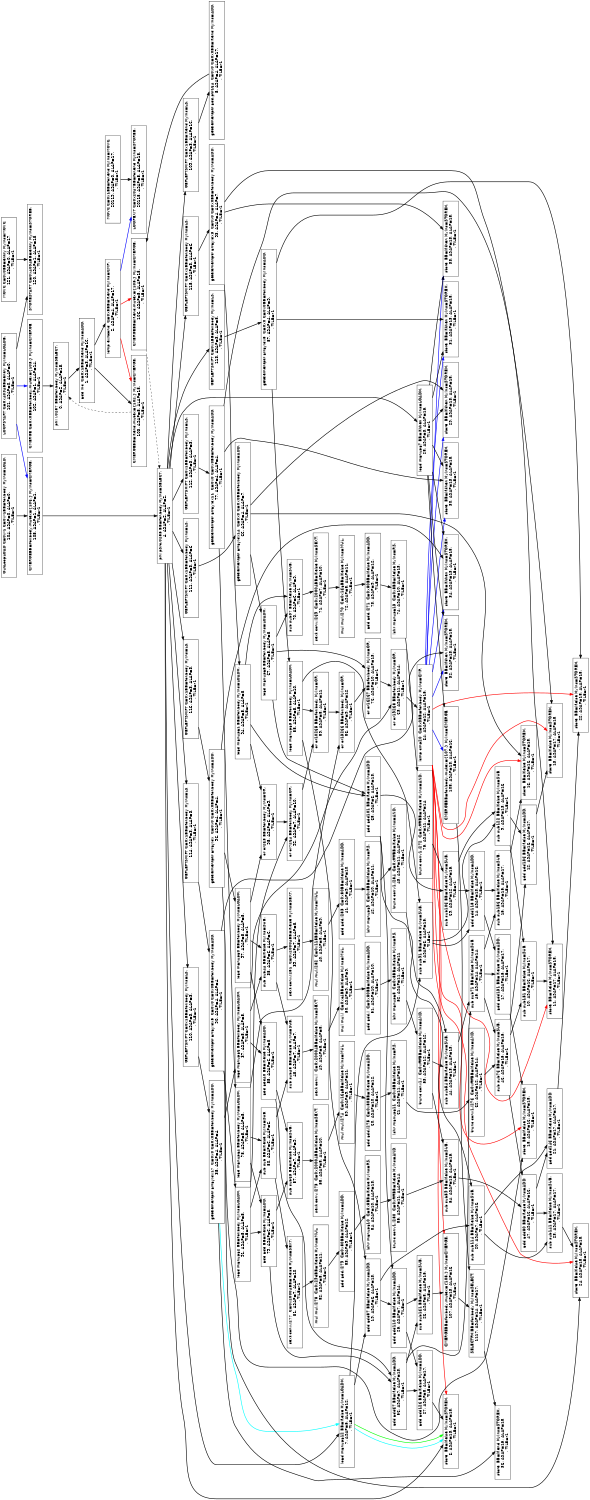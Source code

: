digraph Region_18 {
	graph [ nslimit = "1000.0",
	orientation = landscape,
		center = true,
	page = "8.5,11",
	compound=true,
	size = "10,7.5" ] ;
"Op_0" [ fontname = "Helvetica" shape = box, color = black,  label = " phi i.0287 BB=for.body HyIns=SELECT,
0, ASAP=2, ALAP=15,
, TILE=-1"]
"Op_4" [ fontname = "Helvetica" shape = box, color = black,  label = " phi pSrc.0285 BB=for.body HyIns=SELECT,
4, ASAP=2, ALAP=2,
, TILE=-1"]
"Op_35" [ fontname = "Helvetica" shape = box, color = black,  label = " getelementptr arrayidx17  C=0x0 C=0x0BB=for.body HyIns=ADD,
35, ASAP=4, ALAP=4,
, TILE=-1"]
"Op_63" [ fontname = "Helvetica" shape = box, color = black,  label = " or or19268 BB=for.body HyIns=OR,
63, ASAP=11, ALAP=14,
, TILE=-1"]
"Op_64" [ fontname = "Helvetica" shape = box, color = black,  label = " icmp cmp20  C=0x0BB=for.body HyIns=CMP,
64, ASAP=12, ALAP=15,
, TILE=-1"]
"Op_37" [ fontname = "Helvetica" shape = box, color = black,  label = " load manupa6 BB=for.body HyIns=LOADH,
37, ASAP=5, ALAP=5,
, TILE=-1"]
"Op_93" [ fontname = "Helvetica" shape = box, color = black,  label = " getelementptr arrayidx3  C=0x0 C=0x0BB=for.body HyIns=ADD,
93, ASAP=4, ALAP=7,
, TILE=-1"]
"Op_94" [ fontname = "Helvetica" shape = box, color = black,  label = " load manupa1 BB=for.body HyIns=LOADH,
94, ASAP=5, ALAP=8,
, TILE=-1"]
"Op_95" [ fontname = "Helvetica" shape = box, color = black,  label = " or or263 BB=for.body HyIns=OR,
95, ASAP=6, ALAP=9,
, TILE=-1"]
"Op_96" [ fontname = "Helvetica" shape = box, color = black,  label = " getelementptr arrayidx  C=0x0 C=0x0BB=for.body HyIns=ADD,
96, ASAP=4, ALAP=4,
, TILE=-1"]
"Op_97" [ fontname = "Helvetica" shape = box, color = black,  label = " load manupa0 BB=for.body HyIns=LOADH,
97, ASAP=5, ALAP=5,
, TILE=-1"]
"Op_66" [ fontname = "Helvetica" shape = box, color = black,  label = " getelementptr arrayidx14  C=0x0 C=0x0BB=for.body HyIns=ADD,
66, ASAP=4, ALAP=7,
, TILE=-1"]
"Op_67" [ fontname = "Helvetica" shape = box, color = black,  label = " load manupa5 BB=for.body HyIns=LOADH,
67, ASAP=5, ALAP=8,
, TILE=-1"]
"Op_76" [ fontname = "Helvetica" shape = box, color = black,  label = " or or16267 BB=for.body HyIns=OR,
76, ASAP=10, ALAP=13,
, TILE=-1"]
"Op_77" [ fontname = "Helvetica" shape = box, color = black,  label = " getelementptr arrayidx11  C=0x0 C=0x0BB=for.body HyIns=ADD,
77, ASAP=4, ALAP=4,
, TILE=-1"]
"Op_78" [ fontname = "Helvetica" shape = box, color = black,  label = " load manupa4 BB=for.body HyIns=LOADH,
78, ASAP=5, ALAP=5,
, TILE=-1"]
"Op_86" [ fontname = "Helvetica" shape = box, color = black,  label = " or or13266 BB=for.body HyIns=OR,
86, ASAP=9, ALAP=12,
, TILE=-1"]
"Op_87" [ fontname = "Helvetica" shape = box, color = black,  label = " getelementptr arrayidx8  C=0x0 C=0x0BB=for.body HyIns=ADD,
87, ASAP=4, ALAP=9,
, TILE=-1"]
"Op_88" [ fontname = "Helvetica" shape = box, color = black,  label = " load manupa3 BB=for.body HyIns=LOADH,
88, ASAP=5, ALAP=10,
, TILE=-1"]
"Op_89" [ fontname = "Helvetica" shape = box, color = black,  label = " or or10265 BB=for.body HyIns=OR,
89, ASAP=8, ALAP=11,
, TILE=-1"]
"Op_90" [ fontname = "Helvetica" shape = box, color = black,  label = " getelementptr arrayidx5  C=0x0 C=0x0BB=for.body HyIns=ADD,
90, ASAP=4, ALAP=4,
, TILE=-1"]
"Op_91" [ fontname = "Helvetica" shape = box, color = black,  label = " load manupa2 BB=for.body HyIns=LOADH,
91, ASAP=5, ALAP=5,
, TILE=-1"]
"Op_92" [ fontname = "Helvetica" shape = box, color = black,  label = " or or7264 BB=for.body HyIns=OR,
92, ASAP=7, ALAP=10,
, TILE=-1"]
"Op_102" [ fontname = "Helvetica" shape = box, color = black,  label = " CMERGE C=0x0BB=for.body,mutex={103,} HyIns=CMERGE,
102, ASAP=1, ALAP=14,
, TILE=-1"]
"Op_104" [ fontname = "Helvetica" shape = box, color = black,  label = " OutLoopLOAD C=0x-1 C=0x-1BB=for.body HyIns=LOAD,
104, ASAP=0, ALAP=0,
, TILE=-1"]
"Op_105" [ fontname = "Helvetica" shape = box, color = black,  label = " CMERGEBB=for.body,mutex={106,} HyIns=CMERGE,
105, ASAP=1, ALAP=1,
, TILE=-1"]
"Op_107" [ fontname = "Helvetica" shape = box, color = black,  label = " CMERGEBB=for.body,mutex={108,} HyIns=CMERGE,
107, ASAP=13, ALAP=16,
, TILE=-1"]
"Op_108" [ fontname = "Helvetica" shape = box, color = black,  label = " CMERGEBB=for.body,mutex={107,} HyIns=CMERGE,
108, ASAP=13, ALAP=16,
, TILE=-1"]
"Op_110" [ fontname = "Helvetica" shape = box, color = black,  label = " GEPLEFTSHIFT C=0x1BB=for.body HyIns=LS,
110, ASAP=3, ALAP=3,
, TILE=-1"]
"Op_111" [ fontname = "Helvetica" shape = box, color = black,  label = " GEPLEFTSHIFT C=0x1BB=for.body HyIns=LS,
111, ASAP=3, ALAP=6,
, TILE=-1"]
"Op_112" [ fontname = "Helvetica" shape = box, color = black,  label = " GEPLEFTSHIFT C=0x1BB=for.body HyIns=LS,
112, ASAP=3, ALAP=3,
, TILE=-1"]
"Op_113" [ fontname = "Helvetica" shape = box, color = black,  label = " GEPLEFTSHIFT C=0x1BB=for.body HyIns=LS,
113, ASAP=3, ALAP=8,
, TILE=-1"]
"Op_114" [ fontname = "Helvetica" shape = box, color = black,  label = " GEPLEFTSHIFT C=0x1BB=for.body HyIns=LS,
114, ASAP=3, ALAP=3,
, TILE=-1"]
"Op_115" [ fontname = "Helvetica" shape = box, color = black,  label = " GEPLEFTSHIFT C=0x1BB=for.body HyIns=LS,
115, ASAP=3, ALAP=6,
, TILE=-1"]
"Op_116" [ fontname = "Helvetica" shape = box, color = black,  label = " GEPLEFTSHIFT C=0x1BB=for.body HyIns=LS,
116, ASAP=3, ALAP=3,
, TILE=-1"]
"Op_1117" [ fontname = "Helvetica" shape = box, color = black,  label = " SELECTPHIBB=for.body HyIns=SELECT,
1117, ASAP=14, ALAP=17,
, TILE=-1"]
"Op_28" [ fontname = "Helvetica" shape = box, color = black,  label = " load manupa7 BB=if.then HyIns=LOADH,
28, ASAP=3, ALAP=15,
, TILE=-1"]
"Op_29" [ fontname = "Helvetica" shape = box, color = black,  label = " store  BB=if.then HyIns=STOREH,
29, ASAP=13, ALAP=18,
, TILE=-1"]
"Op_30" [ fontname = "Helvetica" shape = box, color = black,  label = " store  BB=if.then HyIns=STOREH,
30, ASAP=13, ALAP=18,
, TILE=-1"]
"Op_31" [ fontname = "Helvetica" shape = box, color = black,  label = " store  BB=if.then HyIns=STOREH,
31, ASAP=13, ALAP=18,
, TILE=-1"]
"Op_32" [ fontname = "Helvetica" shape = box, color = black,  label = " store  BB=if.then HyIns=STOREH,
32, ASAP=13, ALAP=18,
, TILE=-1"]
"Op_33" [ fontname = "Helvetica" shape = box, color = black,  label = " store  BB=if.then HyIns=STOREH,
33, ASAP=13, ALAP=18,
, TILE=-1"]
"Op_34" [ fontname = "Helvetica" shape = box, color = black,  label = " store  BB=if.then HyIns=STOREH,
34, ASAP=13, ALAP=18,
, TILE=-1"]
"Op_6" [ fontname = "Helvetica" shape = box, color = black,  label = " store  BB=if.else HyIns=STOREH,
6, ASAP=13, ALAP=18,
, TILE=-1"]
"Op_7" [ fontname = "Helvetica" shape = box, color = black,  label = " load manupa12 BB=if.else HyIns=LOADH,
7, ASAP=5, ALAP=12,
, TILE=-1"]
"Op_8" [ fontname = "Helvetica" shape = box, color = black,  label = " sub sub91 BB=if.else HyIns=SUB,
8, ASAP=6, ALAP=15,
, TILE=-1"]
"Op_9" [ fontname = "Helvetica" shape = box, color = black,  label = " sub sub122 BB=if.else HyIns=SUB,
9, ASAP=13, ALAP=16,
, TILE=-1"]
"Op_10" [ fontname = "Helvetica" shape = box, color = black,  label = " sub sub151 BB=if.else HyIns=SUB,
10, ASAP=16, ALAP=17,
, TILE=-1"]
"Op_11" [ fontname = "Helvetica" shape = box, color = black,  label = " store  BB=if.else HyIns=STOREH,
11, ASAP=17, ALAP=18,
, TILE=-1"]
"Op_12" [ fontname = "Helvetica" shape = box, color = black,  label = " add add136 BB=if.else HyIns=ADD,
12, ASAP=16, ALAP=17,
, TILE=-1"]
"Op_13" [ fontname = "Helvetica" shape = box, color = black,  label = " store  BB=if.else HyIns=STOREH,
13, ASAP=17, ALAP=18,
, TILE=-1"]
"Op_14" [ fontname = "Helvetica" shape = box, color = black,  label = " add add118 BB=if.else HyIns=ADD,
14, ASAP=13, ALAP=16,
, TILE=-1"]
"Op_15" [ fontname = "Helvetica" shape = box, color = black,  label = " sub sub156 BB=if.else HyIns=SUB,
15, ASAP=15, ALAP=17,
, TILE=-1"]
"Op_16" [ fontname = "Helvetica" shape = box, color = black,  label = " store  BB=if.else HyIns=STOREH,
16, ASAP=16, ALAP=18,
, TILE=-1"]
"Op_17" [ fontname = "Helvetica" shape = box, color = black,  label = " add add131 BB=if.else HyIns=ADD,
17, ASAP=15, ALAP=17,
, TILE=-1"]
"Op_18" [ fontname = "Helvetica" shape = box, color = black,  label = " store  BB=if.else HyIns=STOREH,
18, ASAP=16, ALAP=18,
, TILE=-1"]
"Op_19" [ fontname = "Helvetica" shape = box, color = black,  label = " add add87 BB=if.else HyIns=ADD,
19, ASAP=6, ALAP=13,
, TILE=-1"]
"Op_20" [ fontname = "Helvetica" shape = box, color = black,  label = " sub sub114 BB=if.else HyIns=SUB,
20, ASAP=7, ALAP=16,
, TILE=-1"]
"Op_21" [ fontname = "Helvetica" shape = box, color = black,  label = " add add146 BB=if.else HyIns=ADD,
21, ASAP=17, ALAP=17,
, TILE=-1"]
"Op_22" [ fontname = "Helvetica" shape = box, color = black,  label = " store  BB=if.else HyIns=STOREH,
22, ASAP=18, ALAP=18,
, TILE=-1"]
"Op_23" [ fontname = "Helvetica" shape = box, color = black,  label = " sub sub141 BB=if.else HyIns=SUB,
23, ASAP=17, ALAP=17,
, TILE=-1"]
"Op_24" [ fontname = "Helvetica" shape = box, color = black,  label = " store  BB=if.else HyIns=STOREH,
24, ASAP=18, ALAP=18,
, TILE=-1"]
"Op_25" [ fontname = "Helvetica" shape = box, color = black,  label = " add add110 BB=if.else HyIns=ADD,
25, ASAP=7, ALAP=14,
, TILE=-1"]
"Op_26" [ fontname = "Helvetica" shape = box, color = black,  label = " sub sub161 BB=if.else HyIns=SUB,
26, ASAP=8, ALAP=15,
, TILE=-1"]
"Op_27" [ fontname = "Helvetica" shape = box, color = black,  label = " add add126 BB=if.else HyIns=ADD,
27, ASAP=8, ALAP=17,
, TILE=-1"]
"Op_38" [ fontname = "Helvetica" shape = box, color = black,  label = " sub sub44 BB=if.else HyIns=SUB,
38, ASAP=6, ALAP=6,
, TILE=-1"]
"Op_39" [ fontname = "Helvetica" shape = box, color = black,  label = " sext conv.i281  C=0x20004BB=if.else HyIns=SEXT,
39, ASAP=7, ALAP=8,
, TILE=-1"]
"Op_40" [ fontname = "Helvetica" shape = box, color = black,  label = " mul mul.i282  C=0x115BB=if.else HyIns=MUL,
40, ASAP=8, ALAP=9,
, TILE=-1"]
"Op_41" [ fontname = "Helvetica" shape = box, color = black,  label = " add add.i283  C=0x80BB=if.else HyIns=ADD,
41, ASAP=9, ALAP=10,
, TILE=-1"]
"Op_42" [ fontname = "Helvetica" shape = box, color = black,  label = " lshr manupa9  C=0x8BB=if.else HyIns=RS,
42, ASAP=10, ALAP=11,
, TILE=-1"]
"Op_43" [ fontname = "Helvetica" shape = box, color = black,  label = " trunc conv1.i284  C=0xffffBB=if.else HyIns=AND,
43, ASAP=11, ALAP=12,
, TILE=-1"]
"Op_44" [ fontname = "Helvetica" shape = box, color = black,  label = " sub sub54 BB=if.else HyIns=SUB,
44, ASAP=13, ALAP=13,
, TILE=-1"]
"Op_45" [ fontname = "Helvetica" shape = box, color = black,  label = " sub sub71 BB=if.else HyIns=SUB,
45, ASAP=14, ALAP=14,
, TILE=-1"]
"Op_46" [ fontname = "Helvetica" shape = box, color = black,  label = " sub sub76 BB=if.else HyIns=SUB,
46, ASAP=15, ALAP=15,
, TILE=-1"]
"Op_47" [ fontname = "Helvetica" shape = box, color = black,  label = " add add80 BB=if.else HyIns=ADD,
47, ASAP=16, ALAP=16,
, TILE=-1"]
"Op_48" [ fontname = "Helvetica" shape = box, color = black,  label = " sub sub48 BB=if.else HyIns=SUB,
48, ASAP=7, ALAP=7,
, TILE=-1"]
"Op_49" [ fontname = "Helvetica" shape = box, color = black,  label = " sext conv.i  C=0x20004BB=if.else HyIns=SEXT,
49, ASAP=8, ALAP=8,
, TILE=-1"]
"Op_50" [ fontname = "Helvetica" shape = box, color = black,  label = " mul mul.i  C=0xc4BB=if.else HyIns=MUL,
50, ASAP=9, ALAP=9,
, TILE=-1"]
"Op_51" [ fontname = "Helvetica" shape = box, color = black,  label = " add add.i  C=0x80BB=if.else HyIns=ADD,
51, ASAP=10, ALAP=10,
, TILE=-1"]
"Op_52" [ fontname = "Helvetica" shape = box, color = black,  label = " lshr manupa8  C=0x8BB=if.else HyIns=RS,
52, ASAP=11, ALAP=11,
, TILE=-1"]
"Op_53" [ fontname = "Helvetica" shape = box, color = black,  label = " trunc conv1.i  C=0xffffBB=if.else HyIns=AND,
53, ASAP=12, ALAP=12,
, TILE=-1"]
"Op_54" [ fontname = "Helvetica" shape = box, color = black,  label = " sub sub59 BB=if.else HyIns=SUB,
54, ASAP=13, ALAP=15,
, TILE=-1"]
"Op_55" [ fontname = "Helvetica" shape = box, color = black,  label = " add add40 BB=if.else HyIns=ADD,
55, ASAP=6, ALAP=8,
, TILE=-1"]
"Op_56" [ fontname = "Helvetica" shape = box, color = black,  label = " add add67 BB=if.else HyIns=ADD,
56, ASAP=7, ALAP=13,
, TILE=-1"]
"Op_57" [ fontname = "Helvetica" shape = box, color = black,  label = " sub sub63 BB=if.else HyIns=SUB,
57, ASAP=7, ALAP=9,
, TILE=-1"]
"Op_58" [ fontname = "Helvetica" shape = box, color = black,  label = " sext conv.i273  C=0x20004BB=if.else HyIns=SEXT,
58, ASAP=8, ALAP=10,
, TILE=-1"]
"Op_59" [ fontname = "Helvetica" shape = box, color = black,  label = " mul mul.i274  C=0x16aBB=if.else HyIns=MUL,
59, ASAP=9, ALAP=11,
, TILE=-1"]
"Op_60" [ fontname = "Helvetica" shape = box, color = black,  label = " add add.i275  C=0x80BB=if.else HyIns=ADD,
60, ASAP=10, ALAP=12,
, TILE=-1"]
"Op_61" [ fontname = "Helvetica" shape = box, color = black,  label = " lshr manupa11  C=0x8BB=if.else HyIns=RS,
61, ASAP=11, ALAP=13,
, TILE=-1"]
"Op_62" [ fontname = "Helvetica" shape = box, color = black,  label = " trunc conv1.i276  C=0xffffBB=if.else HyIns=AND,
62, ASAP=12, ALAP=14,
, TILE=-1"]
"Op_68" [ fontname = "Helvetica" shape = box, color = black,  label = " add add101 BB=if.else HyIns=ADD,
68, ASAP=6, ALAP=13,
, TILE=-1"]
"Op_69" [ fontname = "Helvetica" shape = box, color = black,  label = " sub sub106 BB=if.else HyIns=SUB,
69, ASAP=12, ALAP=15,
, TILE=-1"]
"Op_70" [ fontname = "Helvetica" shape = box, color = black,  label = " sub sub97 BB=if.else HyIns=SUB,
70, ASAP=6, ALAP=9,
, TILE=-1"]
"Op_71" [ fontname = "Helvetica" shape = box, color = black,  label = " sext conv.i269  C=0x20004BB=if.else HyIns=SEXT,
71, ASAP=7, ALAP=10,
, TILE=-1"]
"Op_72" [ fontname = "Helvetica" shape = box, color = black,  label = " mul mul.i270  C=0x16aBB=if.else HyIns=MUL,
72, ASAP=8, ALAP=11,
, TILE=-1"]
"Op_73" [ fontname = "Helvetica" shape = box, color = black,  label = " add add.i271  C=0x80BB=if.else HyIns=ADD,
73, ASAP=9, ALAP=12,
, TILE=-1"]
"Op_74" [ fontname = "Helvetica" shape = box, color = black,  label = " lshr manupa13  C=0x8BB=if.else HyIns=RS,
74, ASAP=10, ALAP=13,
, TILE=-1"]
"Op_75" [ fontname = "Helvetica" shape = box, color = black,  label = " trunc conv1.i272  C=0xffffBB=if.else HyIns=AND,
75, ASAP=11, ALAP=14,
, TILE=-1"]
"Op_79" [ fontname = "Helvetica" shape = box, color = black,  label = " add add BB=if.else HyIns=ADD,
79, ASAP=6, ALAP=8,
, TILE=-1"]
"Op_80" [ fontname = "Helvetica" shape = box, color = black,  label = " sub sub BB=if.else HyIns=SUB,
80, ASAP=6, ALAP=6,
, TILE=-1"]
"Op_81" [ fontname = "Helvetica" shape = box, color = black,  label = " sext conv.i277  C=0x20004BB=if.else HyIns=SEXT,
81, ASAP=7, ALAP=10,
, TILE=-1"]
"Op_82" [ fontname = "Helvetica" shape = box, color = black,  label = " mul mul.i278  C=0x29dBB=if.else HyIns=MUL,
82, ASAP=8, ALAP=11,
, TILE=-1"]
"Op_83" [ fontname = "Helvetica" shape = box, color = black,  label = " add add.i279  C=0x80BB=if.else HyIns=ADD,
83, ASAP=9, ALAP=12,
, TILE=-1"]
"Op_84" [ fontname = "Helvetica" shape = box, color = black,  label = " lshr manupa10  C=0x8BB=if.else HyIns=RS,
84, ASAP=10, ALAP=13,
, TILE=-1"]
"Op_85" [ fontname = "Helvetica" shape = box, color = black,  label = " trunc conv1.i280  C=0xffffBB=if.else HyIns=AND,
85, ASAP=11, ALAP=14,
, TILE=-1"]
"Op_1" [ fontname = "Helvetica" shape = box, color = black,  label = " add inc  C=0x1BB=if.end HyIns=ADD,
1, ASAP=3, ALAP=16,
, TILE=-1"]
"Op_2" [ fontname = "Helvetica" shape = box, color = black,  label = " icmp exitcond  C=0x8BB=if.end HyIns=CMP,
2, ASAP=4, ALAP=17,
, TILE=-1"]
"Op_5" [ fontname = "Helvetica" shape = box, color = black,  label = " getelementptr add.ptr164  C=0x0 C=0x0BB=if.end HyIns=ADD,
5, ASAP=4, ALAP=17,
, TILE=-1"]
"Op_36" [ fontname = "Helvetica" shape = box, color = black,  label = " store  BB=if.end HyIns=STOREH,
36, ASAP=15, ALAP=18,
, TILE=-1"]
"Op_103" [ fontname = "Helvetica" shape = box, color = black,  label = " CMERGEBB=if.end,mutex={102,} HyIns=CMERGE,
103, ASAP=5, ALAP=18,
, TILE=-1"]
"Op_106" [ fontname = "Helvetica" shape = box, color = black,  label = " CMERGEBB=if.end,mutex={105,} HyIns=CMERGE,
106, ASAP=5, ALAP=18,
, TILE=-1"]
"Op_109" [ fontname = "Helvetica" shape = box, color = black,  label = " GEPLEFTSHIFT C=0x1BB=if.end HyIns=LS,
109, ASAP=3, ALAP=16,
, TILE=-1"]
"Op_20118" [ fontname = "Helvetica" shape = box, color = black,  label = " LOOPEXIT C=0x2047BB=for.end HyIns=STOREB,
20118, ASAP=5, ALAP=18,
, TILE=-1"]
"Op_20119" [ fontname = "Helvetica" shape = box, color = black,  label = " MOVC C=0x1BB=for.end HyIns=MOVC,
20119, ASAP=0, ALAP=17,
, TILE=-1"]
"Op_101" [ fontname = "Helvetica" shape = box, color = black,  label = " LOOPSTART C=0x4094BB=entry HyIns=LOADB,
101, ASAP=0, ALAP=0,
, TILE=-1"]
"Op_120" [ fontname = "Helvetica" shape = box, color = black,  label = " STORESTART C=0x4094BB=entry HyIns=STOREB,
120, ASAP=1, ALAP=18,
, TILE=-1"]
"Op_121" [ fontname = "Helvetica" shape = box, color = black,  label = " MOVC C=0x0BB=entry HyIns=MOVC,
121, ASAP=0, ALAP=17,
, TILE=-1"]
"Op_0" -> "Op_1" [style = bold, color = black];
"Op_1" -> "Op_2" [style = bold, color = black];
"Op_1" -> "Op_103" [style = bold, color = black];
"Op_2" -> "Op_103" [style = bold, color = red];
"Op_2" -> "Op_106" [style = bold, color = red];
"Op_2" -> "Op_20118" [style = bold, color = blue];
"Op_4" -> "Op_6" [style = bold, color = black];
"Op_4" -> "Op_7" [style = bold, color = black];
"Op_4" -> "Op_28" [style = bold, color = black];
"Op_4" -> "Op_109" [style = bold, color = black];
"Op_4" -> "Op_110" [style = bold, color = black];
"Op_4" -> "Op_111" [style = bold, color = black];
"Op_4" -> "Op_112" [style = bold, color = black];
"Op_4" -> "Op_113" [style = bold, color = black];
"Op_4" -> "Op_114" [style = bold, color = black];
"Op_4" -> "Op_115" [style = bold, color = black];
"Op_4" -> "Op_116" [style = bold, color = black];
"Op_5" -> "Op_106" [style = bold, color = black];
"Op_7" -> "Op_8" [style = bold, color = black];
"Op_7" -> "Op_19" [style = bold, color = black];
"Op_7" -> "Op_6" [style = bold, color = cyan];
"Op_7" -> "Op_6"[style = bold, color = green];
"Op_8" -> "Op_9" [style = bold, color = black];
"Op_8" -> "Op_14" [style = bold, color = black];
"Op_9" -> "Op_10" [style = bold, color = black];
"Op_9" -> "Op_12" [style = bold, color = black];
"Op_10" -> "Op_11" [style = bold, color = black];
"Op_12" -> "Op_13" [style = bold, color = black];
"Op_14" -> "Op_15" [style = bold, color = black];
"Op_14" -> "Op_17" [style = bold, color = black];
"Op_15" -> "Op_16" [style = bold, color = black];
"Op_17" -> "Op_18" [style = bold, color = black];
"Op_19" -> "Op_20" [style = bold, color = black];
"Op_19" -> "Op_25" [style = bold, color = black];
"Op_20" -> "Op_21" [style = bold, color = black];
"Op_20" -> "Op_23" [style = bold, color = black];
"Op_21" -> "Op_22" [style = bold, color = black];
"Op_23" -> "Op_24" [style = bold, color = black];
"Op_25" -> "Op_26" [style = bold, color = black];
"Op_25" -> "Op_27" [style = bold, color = black];
"Op_26" -> "Op_107" [style = bold, color = black];
"Op_27" -> "Op_6" [style = bold, color = black];
"Op_28" -> "Op_29" [style = bold, color = black];
"Op_28" -> "Op_30" [style = bold, color = black];
"Op_28" -> "Op_31" [style = bold, color = black];
"Op_28" -> "Op_32" [style = bold, color = black];
"Op_28" -> "Op_33" [style = bold, color = black];
"Op_28" -> "Op_34" [style = bold, color = black];
"Op_28" -> "Op_108" [style = bold, color = black];
"Op_35" -> "Op_36" [style = bold, color = black];
"Op_35" -> "Op_37" [style = bold, color = black];
"Op_35" -> "Op_7" [style = bold, color = cyan];
"Op_37" -> "Op_38" [style = bold, color = black];
"Op_37" -> "Op_55" [style = bold, color = black];
"Op_37" -> "Op_63" [style = bold, color = black];
"Op_38" -> "Op_39" [style = bold, color = black];
"Op_38" -> "Op_48" [style = bold, color = black];
"Op_39" -> "Op_40" [style = bold, color = black];
"Op_40" -> "Op_41" [style = bold, color = black];
"Op_41" -> "Op_42" [style = bold, color = black];
"Op_42" -> "Op_43" [style = bold, color = black];
"Op_43" -> "Op_44" [style = bold, color = black];
"Op_44" -> "Op_45" [style = bold, color = black];
"Op_45" -> "Op_15" [style = bold, color = black];
"Op_45" -> "Op_17" [style = bold, color = black];
"Op_45" -> "Op_46" [style = bold, color = black];
"Op_46" -> "Op_10" [style = bold, color = black];
"Op_46" -> "Op_12" [style = bold, color = black];
"Op_46" -> "Op_47" [style = bold, color = black];
"Op_47" -> "Op_21" [style = bold, color = black];
"Op_47" -> "Op_23" [style = bold, color = black];
"Op_48" -> "Op_49" [style = bold, color = black];
"Op_49" -> "Op_50" [style = bold, color = black];
"Op_50" -> "Op_51" [style = bold, color = black];
"Op_51" -> "Op_52" [style = bold, color = black];
"Op_52" -> "Op_53" [style = bold, color = black];
"Op_53" -> "Op_54" [style = bold, color = black];
"Op_53" -> "Op_44" [style = bold, color = black];
"Op_54" -> "Op_47" [style = bold, color = black];
"Op_55" -> "Op_56" [style = bold, color = black];
"Op_55" -> "Op_57" [style = bold, color = black];
"Op_56" -> "Op_26" [style = bold, color = black];
"Op_56" -> "Op_27" [style = bold, color = black];
"Op_56" -> "Op_45" [style = bold, color = black];
"Op_57" -> "Op_58" [style = bold, color = black];
"Op_58" -> "Op_59" [style = bold, color = black];
"Op_59" -> "Op_60" [style = bold, color = black];
"Op_60" -> "Op_61" [style = bold, color = black];
"Op_61" -> "Op_62" [style = bold, color = black];
"Op_62" -> "Op_46" [style = bold, color = black];
"Op_63" -> "Op_64" [style = bold, color = black];
"Op_64" -> "Op_29" [style = bold, color = blue];
"Op_64" -> "Op_30" [style = bold, color = blue];
"Op_64" -> "Op_31" [style = bold, color = blue];
"Op_64" -> "Op_32" [style = bold, color = blue];
"Op_64" -> "Op_33" [style = bold, color = blue];
"Op_64" -> "Op_34" [style = bold, color = blue];
"Op_64" -> "Op_6" [style = bold, color = red];
"Op_64" -> "Op_11" [style = bold, color = red];
"Op_64" -> "Op_13" [style = bold, color = red];
"Op_64" -> "Op_16" [style = bold, color = red];
"Op_64" -> "Op_18" [style = bold, color = red];
"Op_64" -> "Op_22" [style = bold, color = red];
"Op_64" -> "Op_24" [style = bold, color = red];
"Op_64" -> "Op_107" [style = bold, color = red];
"Op_64" -> "Op_108" [style = bold, color = blue];
"Op_66" -> "Op_16" [style = bold, color = black];
"Op_66" -> "Op_29" [style = bold, color = black];
"Op_66" -> "Op_67" [style = bold, color = black];
"Op_67" -> "Op_68" [style = bold, color = black];
"Op_67" -> "Op_70" [style = bold, color = black];
"Op_67" -> "Op_76" [style = bold, color = black];
"Op_68" -> "Op_20" [style = bold, color = black];
"Op_68" -> "Op_25" [style = bold, color = black];
"Op_68" -> "Op_69" [style = bold, color = black];
"Op_69" -> "Op_9" [style = bold, color = black];
"Op_69" -> "Op_14" [style = bold, color = black];
"Op_70" -> "Op_71" [style = bold, color = black];
"Op_71" -> "Op_72" [style = bold, color = black];
"Op_72" -> "Op_73" [style = bold, color = black];
"Op_73" -> "Op_74" [style = bold, color = black];
"Op_74" -> "Op_75" [style = bold, color = black];
"Op_75" -> "Op_69" [style = bold, color = black];
"Op_76" -> "Op_63" [style = bold, color = black];
"Op_77" -> "Op_11" [style = bold, color = black];
"Op_77" -> "Op_30" [style = bold, color = black];
"Op_77" -> "Op_78" [style = bold, color = black];
"Op_78" -> "Op_79" [style = bold, color = black];
"Op_78" -> "Op_80" [style = bold, color = black];
"Op_78" -> "Op_86" [style = bold, color = black];
"Op_79" -> "Op_56" [style = bold, color = black];
"Op_79" -> "Op_57" [style = bold, color = black];
"Op_80" -> "Op_81" [style = bold, color = black];
"Op_80" -> "Op_48" [style = bold, color = black];
"Op_81" -> "Op_82" [style = bold, color = black];
"Op_82" -> "Op_83" [style = bold, color = black];
"Op_83" -> "Op_84" [style = bold, color = black];
"Op_84" -> "Op_85" [style = bold, color = black];
"Op_85" -> "Op_54" [style = bold, color = black];
"Op_86" -> "Op_76" [style = bold, color = black];
"Op_87" -> "Op_22" [style = bold, color = black];
"Op_87" -> "Op_31" [style = bold, color = black];
"Op_87" -> "Op_88" [style = bold, color = black];
"Op_88" -> "Op_8" [style = bold, color = black];
"Op_88" -> "Op_19" [style = bold, color = black];
"Op_88" -> "Op_89" [style = bold, color = black];
"Op_89" -> "Op_86" [style = bold, color = black];
"Op_90" -> "Op_24" [style = bold, color = black];
"Op_90" -> "Op_32" [style = bold, color = black];
"Op_90" -> "Op_91" [style = bold, color = black];
"Op_91" -> "Op_79" [style = bold, color = black];
"Op_91" -> "Op_80" [style = bold, color = black];
"Op_91" -> "Op_92" [style = bold, color = black];
"Op_92" -> "Op_89" [style = bold, color = black];
"Op_93" -> "Op_13" [style = bold, color = black];
"Op_93" -> "Op_33" [style = bold, color = black];
"Op_93" -> "Op_94" [style = bold, color = black];
"Op_94" -> "Op_68" [style = bold, color = black];
"Op_94" -> "Op_70" [style = bold, color = black];
"Op_94" -> "Op_95" [style = bold, color = black];
"Op_95" -> "Op_92" [style = bold, color = black];
"Op_96" -> "Op_18" [style = bold, color = black];
"Op_96" -> "Op_34" [style = bold, color = black];
"Op_96" -> "Op_97" [style = bold, color = black];
"Op_97" -> "Op_38" [style = bold, color = black];
"Op_97" -> "Op_55" [style = bold, color = black];
"Op_97" -> "Op_95" [style = bold, color = black];
"Op_101" -> "Op_102" [style = bold, color = blue];
"Op_101" -> "Op_105" [style = bold, color = blue];
"Op_101" -> "Op_120" [style = bold, color = black];
"Op_102" -> "Op_0" [style = bold, color = black];
"Op_103" -> "Op_0" [style = dashed, color = black];
"Op_104" -> "Op_105" [style = bold, color = black];
"Op_105" -> "Op_4" [style = bold, color = black];
"Op_106" -> "Op_4" [style = dashed, color = black];
"Op_107" -> "Op_1117" [style = bold, color = black];
"Op_108" -> "Op_1117" [style = bold, color = black];
"Op_115" -> "Op_93" [style = bold, color = black];
"Op_110" -> "Op_35" [style = bold, color = black];
"Op_113" -> "Op_87" [style = bold, color = black];
"Op_109" -> "Op_5" [style = bold, color = black];
"Op_111" -> "Op_66" [style = bold, color = black];
"Op_114" -> "Op_90" [style = bold, color = black];
"Op_116" -> "Op_96" [style = bold, color = black];
"Op_112" -> "Op_77" [style = bold, color = black];
"Op_1117" -> "Op_36" [style = bold, color = black];
"Op_20119" -> "Op_20118" [style = bold, color = black];
"Op_121" -> "Op_120" [style = bold, color = black];
}
